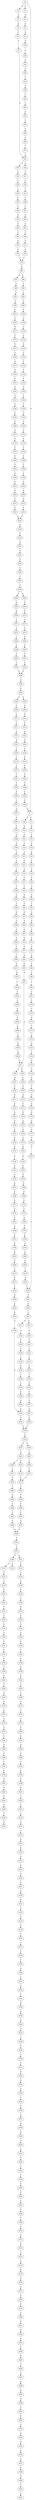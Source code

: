 strict digraph  {
	S0 -> S1 [ label = C ];
	S0 -> S2 [ label = G ];
	S0 -> S3 [ label = G ];
	S1 -> S4 [ label = G ];
	S2 -> S5 [ label = C ];
	S3 -> S6 [ label = G ];
	S3 -> S7 [ label = C ];
	S4 -> S8 [ label = C ];
	S5 -> S9 [ label = A ];
	S6 -> S10 [ label = A ];
	S7 -> S11 [ label = G ];
	S8 -> S12 [ label = G ];
	S9 -> S13 [ label = C ];
	S10 -> S14 [ label = G ];
	S11 -> S15 [ label = C ];
	S12 -> S16 [ label = G ];
	S13 -> S17 [ label = T ];
	S14 -> S18 [ label = A ];
	S15 -> S19 [ label = C ];
	S16 -> S20 [ label = C ];
	S17 -> S21 [ label = A ];
	S18 -> S22 [ label = C ];
	S19 -> S23 [ label = A ];
	S20 -> S24 [ label = C ];
	S21 -> S25 [ label = C ];
	S21 -> S26 [ label = G ];
	S22 -> S27 [ label = G ];
	S23 -> S28 [ label = G ];
	S24 -> S29 [ label = C ];
	S25 -> S30 [ label = G ];
	S26 -> S31 [ label = A ];
	S27 -> S32 [ label = A ];
	S28 -> S33 [ label = C ];
	S29 -> S34 [ label = T ];
	S30 -> S35 [ label = C ];
	S31 -> S36 [ label = C ];
	S32 -> S37 [ label = C ];
	S33 -> S38 [ label = G ];
	S34 -> S39 [ label = A ];
	S35 -> S40 [ label = C ];
	S36 -> S41 [ label = C ];
	S37 -> S42 [ label = T ];
	S38 -> S43 [ label = A ];
	S39 -> S44 [ label = T ];
	S40 -> S45 [ label = C ];
	S41 -> S46 [ label = T ];
	S42 -> S47 [ label = G ];
	S43 -> S48 [ label = C ];
	S44 -> S49 [ label = T ];
	S45 -> S50 [ label = C ];
	S46 -> S51 [ label = C ];
	S47 -> S52 [ label = T ];
	S48 -> S53 [ label = T ];
	S49 -> S54 [ label = G ];
	S50 -> S55 [ label = G ];
	S51 -> S56 [ label = C ];
	S52 -> S57 [ label = G ];
	S53 -> S58 [ label = G ];
	S54 -> S59 [ label = T ];
	S55 -> S60 [ label = A ];
	S56 -> S61 [ label = T ];
	S57 -> S62 [ label = A ];
	S58 -> S63 [ label = G ];
	S59 -> S64 [ label = A ];
	S60 -> S65 [ label = T ];
	S61 -> S66 [ label = T ];
	S62 -> S67 [ label = G ];
	S63 -> S68 [ label = G ];
	S64 -> S69 [ label = C ];
	S65 -> S70 [ label = G ];
	S66 -> S71 [ label = G ];
	S67 -> S72 [ label = A ];
	S68 -> S73 [ label = C ];
	S69 -> S74 [ label = T ];
	S70 -> S75 [ label = G ];
	S71 -> S76 [ label = G ];
	S72 -> S77 [ label = G ];
	S73 -> S78 [ label = G ];
	S74 -> S21 [ label = A ];
	S75 -> S79 [ label = T ];
	S76 -> S79 [ label = T ];
	S77 -> S80 [ label = A ];
	S78 -> S81 [ label = A ];
	S79 -> S82 [ label = C ];
	S80 -> S83 [ label = G ];
	S81 -> S84 [ label = C ];
	S82 -> S85 [ label = C ];
	S82 -> S86 [ label = G ];
	S83 -> S87 [ label = G ];
	S84 -> S88 [ label = G ];
	S85 -> S89 [ label = C ];
	S86 -> S90 [ label = T ];
	S87 -> S91 [ label = A ];
	S88 -> S92 [ label = T ];
	S89 -> S93 [ label = A ];
	S90 -> S94 [ label = C ];
	S91 -> S95 [ label = G ];
	S91 -> S96 [ label = C ];
	S92 -> S97 [ label = C ];
	S93 -> S98 [ label = C ];
	S94 -> S99 [ label = G ];
	S95 -> S100 [ label = C ];
	S96 -> S101 [ label = G ];
	S97 -> S102 [ label = C ];
	S98 -> S103 [ label = C ];
	S99 -> S104 [ label = G ];
	S100 -> S105 [ label = G ];
	S101 -> S106 [ label = C ];
	S102 -> S107 [ label = C ];
	S103 -> S108 [ label = A ];
	S104 -> S109 [ label = A ];
	S105 -> S110 [ label = G ];
	S106 -> S111 [ label = G ];
	S107 -> S112 [ label = G ];
	S108 -> S113 [ label = G ];
	S109 -> S114 [ label = C ];
	S110 -> S115 [ label = C ];
	S111 -> S116 [ label = T ];
	S112 -> S117 [ label = C ];
	S113 -> S118 [ label = T ];
	S114 -> S119 [ label = A ];
	S115 -> S120 [ label = G ];
	S116 -> S121 [ label = A ];
	S117 -> S122 [ label = A ];
	S118 -> S123 [ label = T ];
	S119 -> S124 [ label = G ];
	S120 -> S125 [ label = A ];
	S121 -> S126 [ label = G ];
	S122 -> S127 [ label = G ];
	S123 -> S128 [ label = C ];
	S124 -> S129 [ label = C ];
	S125 -> S130 [ label = G ];
	S126 -> S131 [ label = A ];
	S127 -> S132 [ label = T ];
	S128 -> S133 [ label = A ];
	S129 -> S134 [ label = C ];
	S130 -> S135 [ label = A ];
	S131 -> S136 [ label = A ];
	S132 -> S137 [ label = G ];
	S133 -> S138 [ label = A ];
	S134 -> S139 [ label = T ];
	S135 -> S140 [ label = G ];
	S136 -> S141 [ label = G ];
	S137 -> S142 [ label = A ];
	S138 -> S143 [ label = C ];
	S139 -> S144 [ label = T ];
	S140 -> S145 [ label = G ];
	S141 -> S146 [ label = G ];
	S142 -> S147 [ label = G ];
	S143 -> S148 [ label = G ];
	S144 -> S149 [ label = C ];
	S145 -> S150 [ label = C ];
	S146 -> S151 [ label = A ];
	S147 -> S152 [ label = T ];
	S148 -> S153 [ label = A ];
	S149 -> S154 [ label = T ];
	S150 -> S155 [ label = G ];
	S151 -> S156 [ label = G ];
	S152 -> S157 [ label = G ];
	S153 -> S158 [ label = C ];
	S154 -> S159 [ label = C ];
	S155 -> S160 [ label = C ];
	S156 -> S161 [ label = A ];
	S157 -> S162 [ label = C ];
	S158 -> S163 [ label = C ];
	S159 -> S164 [ label = G ];
	S160 -> S165 [ label = A ];
	S161 -> S166 [ label = T ];
	S162 -> S167 [ label = G ];
	S163 -> S168 [ label = T ];
	S164 -> S169 [ label = G ];
	S165 -> S170 [ label = G ];
	S166 -> S171 [ label = G ];
	S167 -> S172 [ label = A ];
	S168 -> S173 [ label = G ];
	S169 -> S174 [ label = A ];
	S170 -> S175 [ label = C ];
	S171 -> S176 [ label = T ];
	S172 -> S177 [ label = C ];
	S173 -> S178 [ label = C ];
	S174 -> S179 [ label = C ];
	S175 -> S180 [ label = G ];
	S176 -> S181 [ label = T ];
	S177 -> S182 [ label = T ];
	S178 -> S183 [ label = T ];
	S179 -> S184 [ label = A ];
	S180 -> S185 [ label = C ];
	S181 -> S186 [ label = A ];
	S182 -> S187 [ label = G ];
	S183 -> S188 [ label = C ];
	S184 -> S189 [ label = C ];
	S185 -> S190 [ label = G ];
	S186 -> S191 [ label = T ];
	S187 -> S192 [ label = C ];
	S188 -> S193 [ label = T ];
	S189 -> S194 [ label = T ];
	S190 -> S195 [ label = A ];
	S191 -> S196 [ label = A ];
	S192 -> S197 [ label = T ];
	S193 -> S198 [ label = C ];
	S194 -> S199 [ label = C ];
	S195 -> S200 [ label = G ];
	S196 -> S201 [ label = A ];
	S197 -> S202 [ label = A ];
	S198 -> S203 [ label = C ];
	S199 -> S204 [ label = G ];
	S200 -> S205 [ label = C ];
	S201 -> S206 [ label = T ];
	S202 -> S207 [ label = C ];
	S203 -> S208 [ label = G ];
	S204 -> S209 [ label = G ];
	S205 -> S210 [ label = T ];
	S206 -> S211 [ label = G ];
	S207 -> S212 [ label = G ];
	S207 -> S213 [ label = A ];
	S208 -> S214 [ label = C ];
	S209 -> S215 [ label = C ];
	S210 -> S216 [ label = G ];
	S211 -> S217 [ label = C ];
	S212 -> S218 [ label = A ];
	S213 -> S219 [ label = A ];
	S214 -> S220 [ label = C ];
	S215 -> S221 [ label = C ];
	S216 -> S192 [ label = C ];
	S217 -> S222 [ label = C ];
	S218 -> S223 [ label = G ];
	S219 -> S224 [ label = C ];
	S220 -> S225 [ label = G ];
	S221 -> S225 [ label = G ];
	S222 -> S226 [ label = A ];
	S223 -> S227 [ label = A ];
	S224 -> S228 [ label = C ];
	S225 -> S229 [ label = A ];
	S226 -> S230 [ label = C ];
	S227 -> S231 [ label = C ];
	S228 -> S232 [ label = A ];
	S229 -> S233 [ label = C ];
	S230 -> S234 [ label = G ];
	S231 -> S235 [ label = A ];
	S232 -> S236 [ label = C ];
	S233 -> S237 [ label = A ];
	S234 -> S238 [ label = A ];
	S235 -> S239 [ label = C ];
	S236 -> S240 [ label = C ];
	S237 -> S241 [ label = T ];
	S238 -> S242 [ label = G ];
	S239 -> S243 [ label = G ];
	S240 -> S244 [ label = C ];
	S241 -> S245 [ label = C ];
	S242 -> S246 [ label = G ];
	S243 -> S247 [ label = C ];
	S244 -> S248 [ label = G ];
	S245 -> S249 [ label = A ];
	S246 -> S250 [ label = T ];
	S247 -> S251 [ label = A ];
	S248 -> S252 [ label = A ];
	S249 -> S253 [ label = T ];
	S250 -> S254 [ label = G ];
	S251 -> S255 [ label = G ];
	S252 -> S242 [ label = G ];
	S253 -> S256 [ label = C ];
	S254 -> S257 [ label = C ];
	S254 -> S258 [ label = T ];
	S255 -> S259 [ label = G ];
	S256 -> S260 [ label = G ];
	S256 -> S261 [ label = A ];
	S257 -> S262 [ label = A ];
	S258 -> S263 [ label = A ];
	S259 -> S250 [ label = T ];
	S260 -> S264 [ label = C ];
	S261 -> S265 [ label = C ];
	S262 -> S266 [ label = T ];
	S262 -> S267 [ label = C ];
	S263 -> S268 [ label = C ];
	S264 -> S269 [ label = G ];
	S265 -> S270 [ label = G ];
	S266 -> S271 [ label = C ];
	S267 -> S272 [ label = C ];
	S268 -> S273 [ label = C ];
	S269 -> S274 [ label = T ];
	S270 -> S275 [ label = T ];
	S271 -> S276 [ label = T ];
	S272 -> S277 [ label = T ];
	S273 -> S277 [ label = T ];
	S274 -> S278 [ label = C ];
	S275 -> S279 [ label = T ];
	S276 -> S280 [ label = T ];
	S277 -> S281 [ label = T ];
	S278 -> S282 [ label = C ];
	S279 -> S283 [ label = A ];
	S280 -> S284 [ label = G ];
	S281 -> S285 [ label = T ];
	S282 -> S286 [ label = G ];
	S283 -> S287 [ label = G ];
	S284 -> S288 [ label = C ];
	S285 -> S289 [ label = C ];
	S286 -> S290 [ label = C ];
	S287 -> S291 [ label = C ];
	S288 -> S292 [ label = C ];
	S289 -> S293 [ label = C ];
	S290 -> S294 [ label = C ];
	S291 -> S295 [ label = C ];
	S292 -> S296 [ label = G ];
	S293 -> S297 [ label = G ];
	S294 -> S298 [ label = G ];
	S295 -> S298 [ label = G ];
	S296 -> S299 [ label = G ];
	S297 -> S299 [ label = G ];
	S298 -> S300 [ label = A ];
	S299 -> S301 [ label = A ];
	S300 -> S302 [ label = C ];
	S301 -> S303 [ label = C ];
	S302 -> S304 [ label = C ];
	S302 -> S305 [ label = A ];
	S303 -> S306 [ label = G ];
	S303 -> S307 [ label = A ];
	S304 -> S308 [ label = T ];
	S305 -> S309 [ label = A ];
	S306 -> S310 [ label = C ];
	S306 -> S311 [ label = T ];
	S307 -> S312 [ label = A ];
	S308 -> S313 [ label = C ];
	S309 -> S314 [ label = G ];
	S311 -> S315 [ label = C ];
	S312 -> S316 [ label = C ];
	S313 -> S317 [ label = T ];
	S314 -> S318 [ label = T ];
	S315 -> S319 [ label = T ];
	S316 -> S320 [ label = C ];
	S317 -> S321 [ label = C ];
	S318 -> S322 [ label = A ];
	S319 -> S323 [ label = T ];
	S320 -> S324 [ label = C ];
	S321 -> S325 [ label = G ];
	S322 -> S326 [ label = G ];
	S323 -> S327 [ label = T ];
	S324 -> S328 [ label = A ];
	S325 -> S329 [ label = T ];
	S326 -> S330 [ label = T ];
	S327 -> S331 [ label = T ];
	S328 -> S332 [ label = G ];
	S329 -> S333 [ label = C ];
	S330 -> S334 [ label = G ];
	S331 -> S335 [ label = T ];
	S332 -> S336 [ label = A ];
	S333 -> S337 [ label = C ];
	S334 -> S338 [ label = C ];
	S335 -> S339 [ label = G ];
	S336 -> S340 [ label = A ];
	S337 -> S341 [ label = C ];
	S338 -> S342 [ label = C ];
	S339 -> S343 [ label = T ];
	S340 -> S344 [ label = T ];
	S341 -> S345 [ label = T ];
	S342 -> S346 [ label = T ];
	S343 -> S347 [ label = C ];
	S344 -> S348 [ label = C ];
	S345 -> S349 [ label = A ];
	S346 -> S350 [ label = C ];
	S347 -> S351 [ label = C ];
	S348 -> S352 [ label = T ];
	S349 -> S353 [ label = C ];
	S350 -> S354 [ label = C ];
	S351 -> S355 [ label = T ];
	S352 -> S356 [ label = A ];
	S353 -> S357 [ label = G ];
	S354 -> S3 [ label = G ];
	S355 -> S358 [ label = A ];
	S356 -> S359 [ label = G ];
	S357 -> S360 [ label = C ];
	S358 -> S361 [ label = C ];
	S359 -> S362 [ label = A ];
	S360 -> S363 [ label = C ];
	S361 -> S364 [ label = T ];
	S362 -> S365 [ label = C ];
	S363 -> S366 [ label = G ];
	S364 -> S367 [ label = A ];
	S365 -> S368 [ label = T ];
	S366 -> S369 [ label = G ];
	S367 -> S370 [ label = G ];
	S368 -> S371 [ label = A ];
	S369 -> S372 [ label = C ];
	S370 -> S373 [ label = A ];
	S371 -> S374 [ label = C ];
	S372 -> S375 [ label = C ];
	S373 -> S376 [ label = A ];
	S374 -> S377 [ label = T ];
	S375 -> S378 [ label = C ];
	S376 -> S379 [ label = T ];
	S377 -> S380 [ label = C ];
	S378 -> S381 [ label = C ];
	S379 -> S382 [ label = T ];
	S380 -> S383 [ label = A ];
	S381 -> S384 [ label = T ];
	S382 -> S385 [ label = G ];
	S383 -> S386 [ label = G ];
	S384 -> S387 [ label = C ];
	S385 -> S388 [ label = T ];
	S386 -> S389 [ label = T ];
	S387 -> S390 [ label = T ];
	S388 -> S391 [ label = T ];
	S389 -> S392 [ label = T ];
	S390 -> S393 [ label = G ];
	S391 -> S394 [ label = C ];
	S392 -> S395 [ label = T ];
	S393 -> S396 [ label = C ];
	S394 -> S397 [ label = A ];
	S395 -> S398 [ label = G ];
	S396 -> S399 [ label = C ];
	S397 -> S400 [ label = G ];
	S398 -> S401 [ label = A ];
	S399 -> S402 [ label = A ];
	S400 -> S403 [ label = G ];
	S401 -> S404 [ label = C ];
	S402 -> S405 [ label = T ];
	S403 -> S406 [ label = G ];
	S404 -> S407 [ label = C ];
	S405 -> S408 [ label = C ];
	S406 -> S409 [ label = T ];
	S407 -> S410 [ label = T ];
	S408 -> S411 [ label = G ];
	S409 -> S412 [ label = A ];
	S410 -> S413 [ label = A ];
	S411 -> S414 [ label = G ];
	S413 -> S415 [ label = T ];
	S414 -> S416 [ label = T ];
	S415 -> S417 [ label = A ];
	S416 -> S418 [ label = C ];
	S417 -> S419 [ label = A ];
	S418 -> S420 [ label = C ];
	S419 -> S421 [ label = G ];
	S420 -> S422 [ label = G ];
	S421 -> S423 [ label = T ];
	S422 -> S424 [ label = C ];
	S423 -> S425 [ label = A ];
	S424 -> S426 [ label = A ];
	S425 -> S427 [ label = C ];
	S426 -> S428 [ label = A ];
	S427 -> S429 [ label = C ];
	S428 -> S430 [ label = G ];
	S429 -> S431 [ label = C ];
	S430 -> S432 [ label = G ];
	S431 -> S433 [ label = G ];
	S432 -> S91 [ label = A ];
	S433 -> S434 [ label = G ];
	S434 -> S435 [ label = G ];
	S435 -> S436 [ label = T ];
	S436 -> S437 [ label = C ];
	S437 -> S438 [ label = C ];
	S438 -> S439 [ label = T ];
	S439 -> S440 [ label = A ];
	S440 -> S441 [ label = C ];
	S441 -> S442 [ label = A ];
	S442 -> S443 [ label = T ];
	S443 -> S444 [ label = G ];
	S444 -> S445 [ label = A ];
	S445 -> S446 [ label = A ];
	S446 -> S447 [ label = G ];
	S447 -> S448 [ label = T ];
	S448 -> S449 [ label = G ];
	S449 -> S450 [ label = C ];
	S450 -> S451 [ label = C ];
	S451 -> S452 [ label = G ];
	S452 -> S453 [ label = G ];
	S453 -> S454 [ label = G ];
	S454 -> S455 [ label = C ];
	S455 -> S456 [ label = G ];
	S456 -> S457 [ label = G ];
	S457 -> S458 [ label = A ];
	S458 -> S459 [ label = G ];
	S459 -> S460 [ label = C ];
	S460 -> S461 [ label = C ];
	S461 -> S462 [ label = C ];
	S462 -> S463 [ label = C ];
	S463 -> S464 [ label = C ];
	S464 -> S465 [ label = G ];
	S465 -> S466 [ label = C ];
	S466 -> S467 [ label = T ];
	S467 -> S468 [ label = C ];
	S468 -> S469 [ label = T ];
	S469 -> S470 [ label = T ];
	S470 -> S471 [ label = C ];
	S471 -> S472 [ label = G ];
	S472 -> S473 [ label = A ];
	S473 -> S474 [ label = C ];
	S474 -> S475 [ label = G ];
	S475 -> S476 [ label = G ];
	S476 -> S477 [ label = A ];
	S477 -> S478 [ label = C ];
	S478 -> S479 [ label = C ];
	S479 -> S480 [ label = T ];
	S480 -> S481 [ label = T ];
	S481 -> S482 [ label = A ];
	S482 -> S483 [ label = G ];
	S483 -> S484 [ label = C ];
	S484 -> S485 [ label = G ];
	S485 -> S486 [ label = A ];
	S486 -> S487 [ label = C ];
	S487 -> S488 [ label = A ];
	S488 -> S489 [ label = G ];
	S489 -> S490 [ label = G ];
	S490 -> S491 [ label = T ];
	S491 -> S492 [ label = C ];
	S492 -> S493 [ label = T ];
	S493 -> S494 [ label = A ];
	S494 -> S495 [ label = G ];
	S495 -> S496 [ label = A ];
	S496 -> S497 [ label = C ];
	S497 -> S498 [ label = G ];
	S498 -> S499 [ label = G ];
	S499 -> S500 [ label = T ];
	S500 -> S501 [ label = A ];
}
